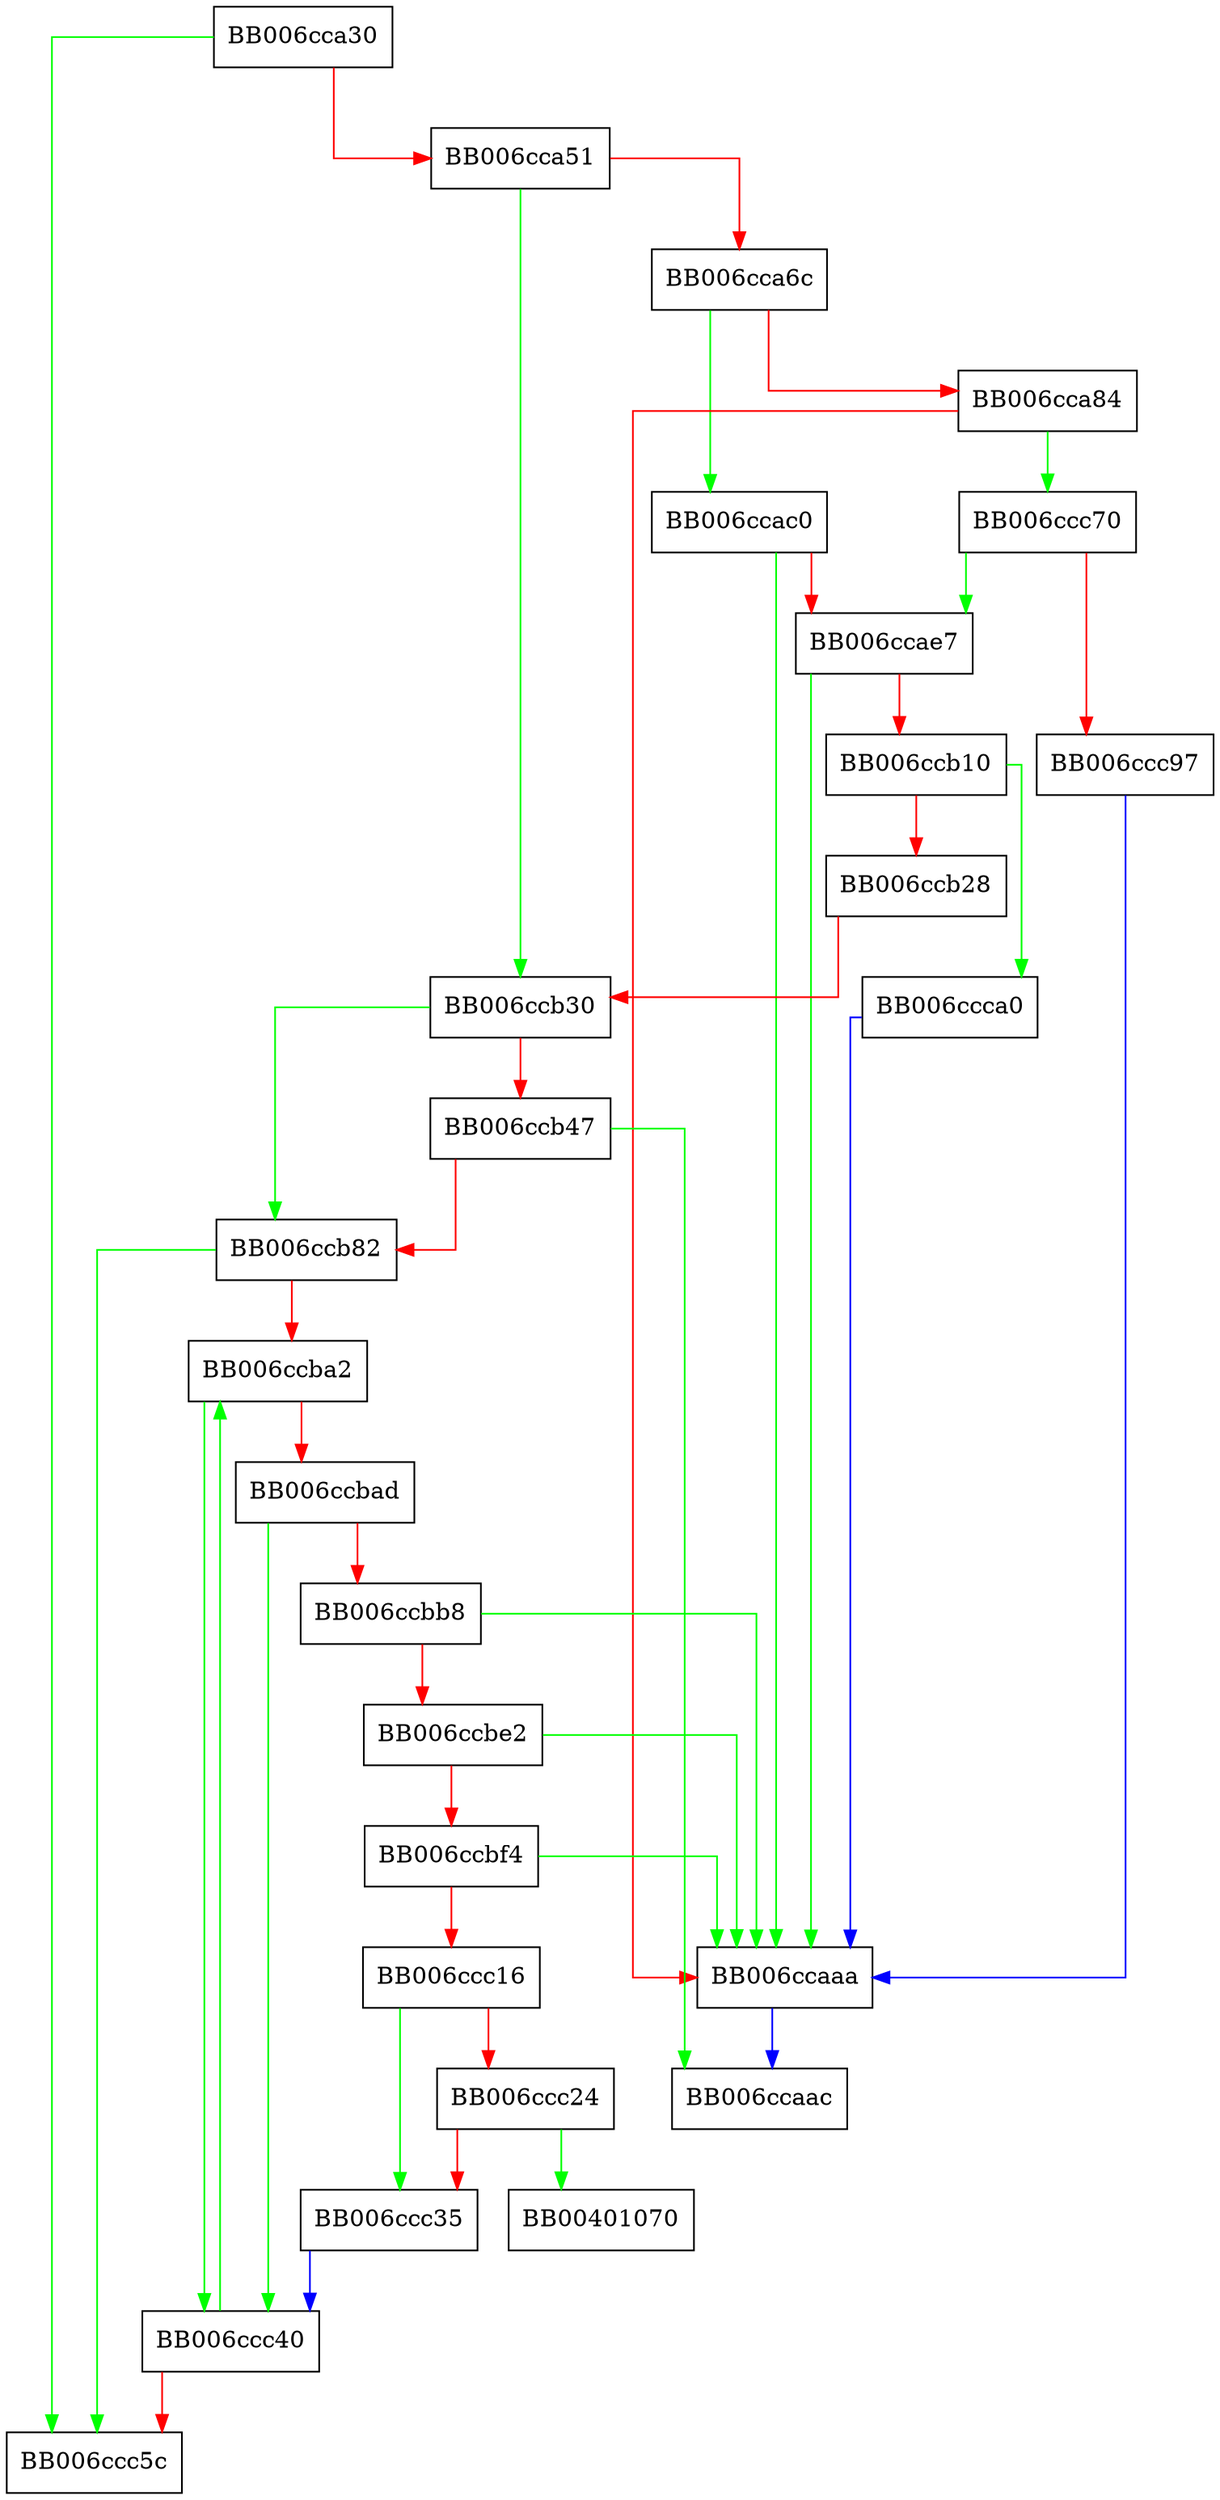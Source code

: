 digraph kdf_tls1_prf_set_ctx_params {
  node [shape="box"];
  graph [splines=ortho];
  BB006cca30 -> BB006ccc5c [color="green"];
  BB006cca30 -> BB006cca51 [color="red"];
  BB006cca51 -> BB006ccb30 [color="green"];
  BB006cca51 -> BB006cca6c [color="red"];
  BB006cca6c -> BB006ccac0 [color="green"];
  BB006cca6c -> BB006cca84 [color="red"];
  BB006cca84 -> BB006ccc70 [color="green"];
  BB006cca84 -> BB006ccaaa [color="red"];
  BB006ccaaa -> BB006ccaac [color="blue"];
  BB006ccac0 -> BB006ccaaa [color="green"];
  BB006ccac0 -> BB006ccae7 [color="red"];
  BB006ccae7 -> BB006ccaaa [color="green"];
  BB006ccae7 -> BB006ccb10 [color="red"];
  BB006ccb10 -> BB006ccca0 [color="green"];
  BB006ccb10 -> BB006ccb28 [color="red"];
  BB006ccb28 -> BB006ccb30 [color="red"];
  BB006ccb30 -> BB006ccb82 [color="green"];
  BB006ccb30 -> BB006ccb47 [color="red"];
  BB006ccb47 -> BB006ccaac [color="green"];
  BB006ccb47 -> BB006ccb82 [color="red"];
  BB006ccb82 -> BB006ccc5c [color="green"];
  BB006ccb82 -> BB006ccba2 [color="red"];
  BB006ccba2 -> BB006ccc40 [color="green"];
  BB006ccba2 -> BB006ccbad [color="red"];
  BB006ccbad -> BB006ccc40 [color="green"];
  BB006ccbad -> BB006ccbb8 [color="red"];
  BB006ccbb8 -> BB006ccaaa [color="green"];
  BB006ccbb8 -> BB006ccbe2 [color="red"];
  BB006ccbe2 -> BB006ccaaa [color="green"];
  BB006ccbe2 -> BB006ccbf4 [color="red"];
  BB006ccbf4 -> BB006ccaaa [color="green"];
  BB006ccbf4 -> BB006ccc16 [color="red"];
  BB006ccc16 -> BB006ccc35 [color="green"];
  BB006ccc16 -> BB006ccc24 [color="red"];
  BB006ccc24 -> BB00401070 [color="green"];
  BB006ccc24 -> BB006ccc35 [color="red"];
  BB006ccc35 -> BB006ccc40 [color="blue"];
  BB006ccc40 -> BB006ccba2 [color="green"];
  BB006ccc40 -> BB006ccc5c [color="red"];
  BB006ccc70 -> BB006ccae7 [color="green"];
  BB006ccc70 -> BB006ccc97 [color="red"];
  BB006ccc97 -> BB006ccaaa [color="blue"];
  BB006ccca0 -> BB006ccaaa [color="blue"];
}